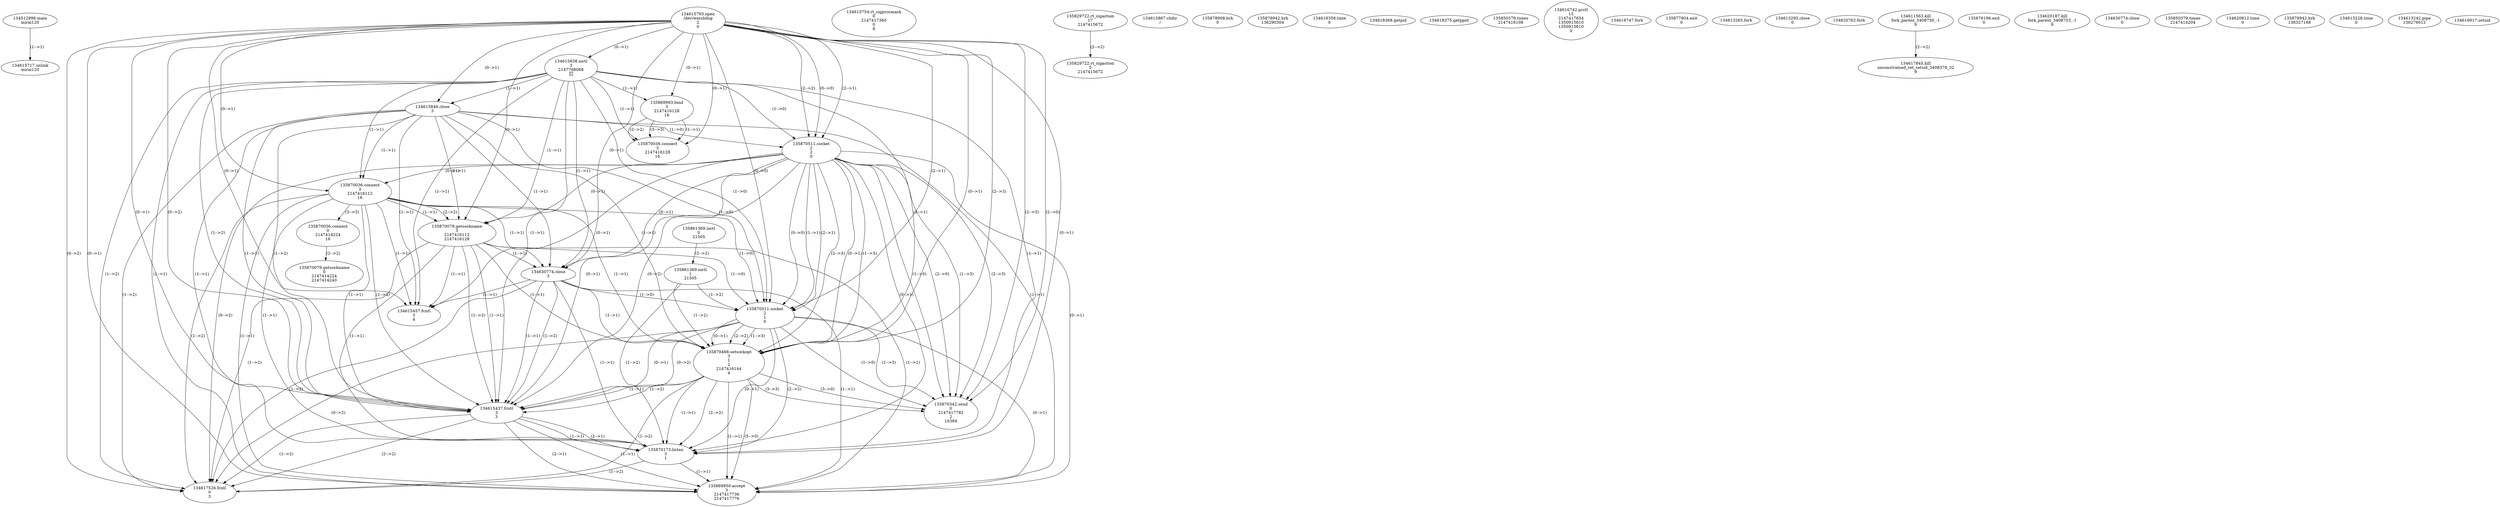 // Global SCDG with merge call
digraph {
	0 [label="134512996.main
mirai120"]
	1 [label="135861369.ioctl
0
21505
"]
	2 [label="135861369.ioctl
1
21505
"]
	1 -> 2 [label="(2-->2)"]
	3 [label="134615717.unlink
mirai120"]
	0 -> 3 [label="(1-->1)"]
	4 [label="134615754.rt_sigprocmask
0
2147417360
0
8"]
	5 [label="135829722.rt_sigaction
17
2147415672"]
	6 [label="135829722.rt_sigaction
5
2147415672"]
	5 -> 6 [label="(2-->2)"]
	7 [label="134615793.open
/dev/watchdog
2
0"]
	8 [label="134615838.ioctl
3
2147768068
"]
	7 -> 8 [label="(0-->1)"]
	9 [label="134615846.close
3"]
	7 -> 9 [label="(0-->1)"]
	8 -> 9 [label="(1-->1)"]
	10 [label="134615867.chdir
/"]
	11 [label="135870511.socket
2
2
0"]
	7 -> 11 [label="(2-->1)"]
	7 -> 11 [label="(2-->2)"]
	7 -> 11 [label="(0-->0)"]
	8 -> 11 [label="(1-->0)"]
	9 -> 11 [label="(1-->0)"]
	12 [label="135870036.connect
3
2147416112
16"]
	7 -> 12 [label="(0-->1)"]
	8 -> 12 [label="(1-->1)"]
	9 -> 12 [label="(1-->1)"]
	11 -> 12 [label="(0-->1)"]
	13 [label="135870079.getsockname
3
2147416112
2147416128"]
	7 -> 13 [label="(0-->1)"]
	8 -> 13 [label="(1-->1)"]
	9 -> 13 [label="(1-->1)"]
	11 -> 13 [label="(0-->1)"]
	12 -> 13 [label="(1-->1)"]
	12 -> 13 [label="(2-->2)"]
	14 [label="134630774.close
3"]
	7 -> 14 [label="(0-->1)"]
	8 -> 14 [label="(1-->1)"]
	9 -> 14 [label="(1-->1)"]
	11 -> 14 [label="(0-->1)"]
	12 -> 14 [label="(1-->1)"]
	13 -> 14 [label="(1-->1)"]
	15 [label="135878908.brk
0"]
	16 [label="135878942.brk
136290304"]
	17 [label="135870511.socket
2
1
0"]
	7 -> 17 [label="(2-->1)"]
	11 -> 17 [label="(1-->1)"]
	11 -> 17 [label="(2-->1)"]
	2 -> 17 [label="(1-->2)"]
	7 -> 17 [label="(0-->0)"]
	8 -> 17 [label="(1-->0)"]
	9 -> 17 [label="(1-->0)"]
	11 -> 17 [label="(0-->0)"]
	12 -> 17 [label="(1-->0)"]
	13 -> 17 [label="(1-->0)"]
	14 -> 17 [label="(1-->0)"]
	18 [label="135870468.setsockopt
3
1
2
2147416144
4"]
	7 -> 18 [label="(0-->1)"]
	8 -> 18 [label="(1-->1)"]
	9 -> 18 [label="(1-->1)"]
	11 -> 18 [label="(0-->1)"]
	12 -> 18 [label="(1-->1)"]
	13 -> 18 [label="(1-->1)"]
	14 -> 18 [label="(1-->1)"]
	17 -> 18 [label="(0-->1)"]
	2 -> 18 [label="(1-->2)"]
	17 -> 18 [label="(2-->2)"]
	7 -> 18 [label="(2-->3)"]
	11 -> 18 [label="(1-->3)"]
	11 -> 18 [label="(2-->3)"]
	17 -> 18 [label="(1-->3)"]
	19 [label="134615437.fcntl
3
3"]
	7 -> 19 [label="(0-->1)"]
	8 -> 19 [label="(1-->1)"]
	9 -> 19 [label="(1-->1)"]
	11 -> 19 [label="(0-->1)"]
	12 -> 19 [label="(1-->1)"]
	13 -> 19 [label="(1-->1)"]
	14 -> 19 [label="(1-->1)"]
	17 -> 19 [label="(0-->1)"]
	18 -> 19 [label="(1-->1)"]
	7 -> 19 [label="(0-->2)"]
	8 -> 19 [label="(1-->2)"]
	9 -> 19 [label="(1-->2)"]
	11 -> 19 [label="(0-->2)"]
	12 -> 19 [label="(1-->2)"]
	13 -> 19 [label="(1-->2)"]
	14 -> 19 [label="(1-->2)"]
	17 -> 19 [label="(0-->2)"]
	18 -> 19 [label="(1-->2)"]
	20 [label="135870173.listen
3
1"]
	7 -> 20 [label="(0-->1)"]
	8 -> 20 [label="(1-->1)"]
	9 -> 20 [label="(1-->1)"]
	11 -> 20 [label="(0-->1)"]
	12 -> 20 [label="(1-->1)"]
	13 -> 20 [label="(1-->1)"]
	14 -> 20 [label="(1-->1)"]
	17 -> 20 [label="(0-->1)"]
	18 -> 20 [label="(1-->1)"]
	19 -> 20 [label="(1-->1)"]
	19 -> 20 [label="(2-->1)"]
	2 -> 20 [label="(1-->2)"]
	17 -> 20 [label="(2-->2)"]
	18 -> 20 [label="(2-->2)"]
	21 [label="134618358.time
0"]
	22 [label="134618368.getpid
"]
	23 [label="134618375.getppid
"]
	24 [label="135850379.times
2147416108"]
	25 [label="134616742.prctl
15
2147417654
1350915610
1350915610
0"]
	26 [label="134616747.fork
"]
	27 [label="135877804.exit
0"]
	28 [label="134613265.fork
"]
	29 [label="134613295.close
0"]
	30 [label="134620762.fork
"]
	31 [label="134617526.fcntl
0
3"]
	7 -> 31 [label="(0-->2)"]
	8 -> 31 [label="(1-->2)"]
	9 -> 31 [label="(1-->2)"]
	11 -> 31 [label="(0-->2)"]
	12 -> 31 [label="(1-->2)"]
	13 -> 31 [label="(1-->2)"]
	14 -> 31 [label="(1-->2)"]
	17 -> 31 [label="(0-->2)"]
	18 -> 31 [label="(1-->2)"]
	19 -> 31 [label="(1-->2)"]
	19 -> 31 [label="(2-->2)"]
	20 -> 31 [label="(1-->2)"]
	32 [label="134611563.kill
fork_parent_3408750_-1
9"]
	33 [label="135876196.exit
0"]
	34 [label="134617845.kill
unconstrained_ret_setsid_3408376_32
9"]
	32 -> 34 [label="(2-->2)"]
	35 [label="135870342.send
0
2147417782
2
16384"]
	7 -> 35 [label="(2-->3)"]
	11 -> 35 [label="(1-->3)"]
	11 -> 35 [label="(2-->3)"]
	17 -> 35 [label="(1-->3)"]
	18 -> 35 [label="(3-->3)"]
	7 -> 35 [label="(2-->0)"]
	11 -> 35 [label="(1-->0)"]
	11 -> 35 [label="(2-->0)"]
	17 -> 35 [label="(1-->0)"]
	18 -> 35 [label="(3-->0)"]
	36 [label="135869950.accept
3
2147417736
2147417776"]
	7 -> 36 [label="(0-->1)"]
	8 -> 36 [label="(1-->1)"]
	9 -> 36 [label="(1-->1)"]
	11 -> 36 [label="(0-->1)"]
	12 -> 36 [label="(1-->1)"]
	13 -> 36 [label="(1-->1)"]
	14 -> 36 [label="(1-->1)"]
	17 -> 36 [label="(0-->1)"]
	18 -> 36 [label="(1-->1)"]
	19 -> 36 [label="(1-->1)"]
	19 -> 36 [label="(2-->1)"]
	20 -> 36 [label="(1-->1)"]
	18 -> 36 [label="(5-->0)"]
	37 [label="134620187.kill
fork_parent_3408753_-1
9"]
	38 [label="135870036.connect
0
2147414224
16"]
	12 -> 38 [label="(3-->3)"]
	39 [label="135870079.getsockname
0
2147414224
2147414240"]
	38 -> 39 [label="(2-->2)"]
	40 [label="134630774.close
0"]
	41 [label="135850379.times
2147414204"]
	42 [label="134620812.time
0"]
	43 [label="135878942.brk
136327168"]
	44 [label="135869993.bind
3
2147416128
16"]
	7 -> 44 [label="(0-->1)"]
	8 -> 44 [label="(1-->1)"]
	45 [label="134613228.time
0"]
	46 [label="134613242.pipe
136279012"]
	47 [label="135870036.connect
3
2147416128
16"]
	7 -> 47 [label="(0-->1)"]
	8 -> 47 [label="(1-->1)"]
	44 -> 47 [label="(1-->1)"]
	44 -> 47 [label="(2-->2)"]
	44 -> 47 [label="(3-->3)"]
	48 [label="134615457.fcntl
3
4"]
	7 -> 48 [label="(0-->1)"]
	8 -> 48 [label="(1-->1)"]
	9 -> 48 [label="(1-->1)"]
	11 -> 48 [label="(0-->1)"]
	12 -> 48 [label="(1-->1)"]
	13 -> 48 [label="(1-->1)"]
	14 -> 48 [label="(1-->1)"]
	49 [label="134616917.setsid
"]
}
